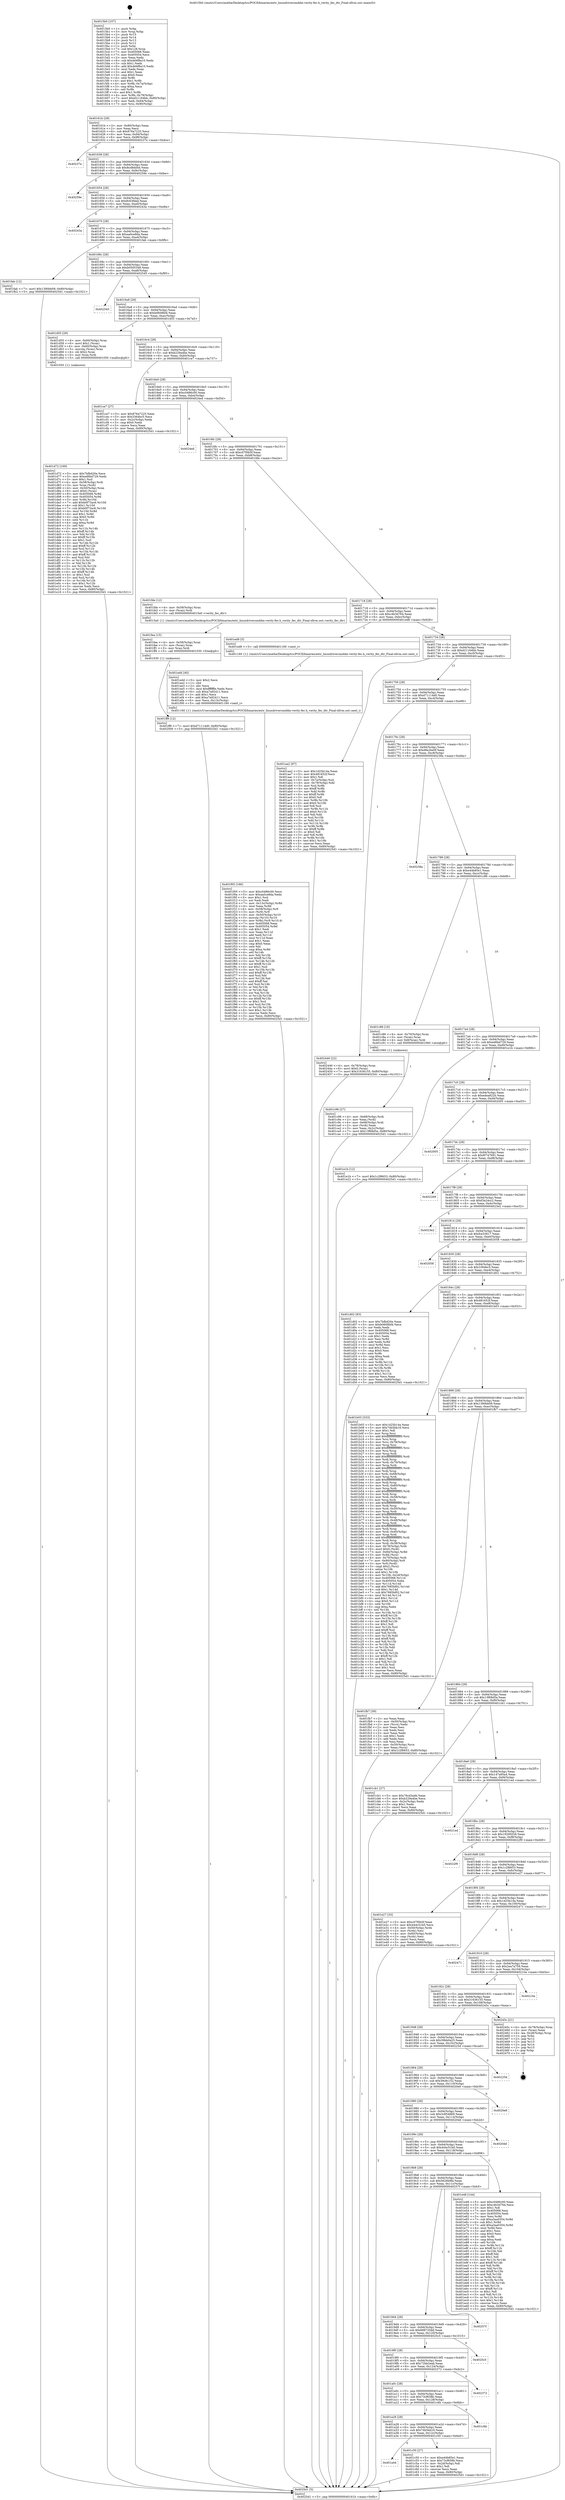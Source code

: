 digraph "0x4015b0" {
  label = "0x4015b0 (/mnt/c/Users/mathe/Desktop/tcc/POCII/binaries/extr_linuxdriversmddm-verity-fec.h_verity_fec_dtr_Final-ollvm.out::main(0))"
  labelloc = "t"
  node[shape=record]

  Entry [label="",width=0.3,height=0.3,shape=circle,fillcolor=black,style=filled]
  "0x40161b" [label="{
     0x40161b [29]\l
     | [instrs]\l
     &nbsp;&nbsp;0x40161b \<+3\>: mov -0x80(%rbp),%eax\l
     &nbsp;&nbsp;0x40161e \<+2\>: mov %eax,%ecx\l
     &nbsp;&nbsp;0x401620 \<+6\>: sub $0x876a7225,%ecx\l
     &nbsp;&nbsp;0x401626 \<+6\>: mov %eax,-0x94(%rbp)\l
     &nbsp;&nbsp;0x40162c \<+6\>: mov %ecx,-0x98(%rbp)\l
     &nbsp;&nbsp;0x401632 \<+6\>: je 000000000040237e \<main+0xdce\>\l
  }"]
  "0x40237e" [label="{
     0x40237e\l
  }", style=dashed]
  "0x401638" [label="{
     0x401638 [28]\l
     | [instrs]\l
     &nbsp;&nbsp;0x401638 \<+5\>: jmp 000000000040163d \<main+0x8d\>\l
     &nbsp;&nbsp;0x40163d \<+6\>: mov -0x94(%rbp),%eax\l
     &nbsp;&nbsp;0x401643 \<+5\>: sub $0x8cd8dd44,%eax\l
     &nbsp;&nbsp;0x401648 \<+6\>: mov %eax,-0x9c(%rbp)\l
     &nbsp;&nbsp;0x40164e \<+6\>: je 000000000040259e \<main+0xfee\>\l
  }"]
  Exit [label="",width=0.3,height=0.3,shape=circle,fillcolor=black,style=filled,peripheries=2]
  "0x40259e" [label="{
     0x40259e\l
  }", style=dashed]
  "0x401654" [label="{
     0x401654 [28]\l
     | [instrs]\l
     &nbsp;&nbsp;0x401654 \<+5\>: jmp 0000000000401659 \<main+0xa9\>\l
     &nbsp;&nbsp;0x401659 \<+6\>: mov -0x94(%rbp),%eax\l
     &nbsp;&nbsp;0x40165f \<+5\>: sub $0x9c63fded,%eax\l
     &nbsp;&nbsp;0x401664 \<+6\>: mov %eax,-0xa0(%rbp)\l
     &nbsp;&nbsp;0x40166a \<+6\>: je 000000000040243a \<main+0xe8a\>\l
  }"]
  "0x401ff9" [label="{
     0x401ff9 [12]\l
     | [instrs]\l
     &nbsp;&nbsp;0x401ff9 \<+7\>: movl $0xd71114d0,-0x80(%rbp)\l
     &nbsp;&nbsp;0x402000 \<+5\>: jmp 00000000004025d1 \<main+0x1021\>\l
  }"]
  "0x40243a" [label="{
     0x40243a\l
  }", style=dashed]
  "0x401670" [label="{
     0x401670 [28]\l
     | [instrs]\l
     &nbsp;&nbsp;0x401670 \<+5\>: jmp 0000000000401675 \<main+0xc5\>\l
     &nbsp;&nbsp;0x401675 \<+6\>: mov -0x94(%rbp),%eax\l
     &nbsp;&nbsp;0x40167b \<+5\>: sub $0xaa0ce8da,%eax\l
     &nbsp;&nbsp;0x401680 \<+6\>: mov %eax,-0xa4(%rbp)\l
     &nbsp;&nbsp;0x401686 \<+6\>: je 0000000000401fab \<main+0x9fb\>\l
  }"]
  "0x401fea" [label="{
     0x401fea [15]\l
     | [instrs]\l
     &nbsp;&nbsp;0x401fea \<+4\>: mov -0x58(%rbp),%rax\l
     &nbsp;&nbsp;0x401fee \<+3\>: mov (%rax),%rax\l
     &nbsp;&nbsp;0x401ff1 \<+3\>: mov %rax,%rdi\l
     &nbsp;&nbsp;0x401ff4 \<+5\>: call 0000000000401030 \<free@plt\>\l
     | [calls]\l
     &nbsp;&nbsp;0x401030 \{1\} (unknown)\l
  }"]
  "0x401fab" [label="{
     0x401fab [12]\l
     | [instrs]\l
     &nbsp;&nbsp;0x401fab \<+7\>: movl $0x1390bb09,-0x80(%rbp)\l
     &nbsp;&nbsp;0x401fb2 \<+5\>: jmp 00000000004025d1 \<main+0x1021\>\l
  }"]
  "0x40168c" [label="{
     0x40168c [28]\l
     | [instrs]\l
     &nbsp;&nbsp;0x40168c \<+5\>: jmp 0000000000401691 \<main+0xe1\>\l
     &nbsp;&nbsp;0x401691 \<+6\>: mov -0x94(%rbp),%eax\l
     &nbsp;&nbsp;0x401697 \<+5\>: sub $0xb0505348,%eax\l
     &nbsp;&nbsp;0x40169c \<+6\>: mov %eax,-0xa8(%rbp)\l
     &nbsp;&nbsp;0x4016a2 \<+6\>: je 0000000000402545 \<main+0xf95\>\l
  }"]
  "0x401f05" [label="{
     0x401f05 [166]\l
     | [instrs]\l
     &nbsp;&nbsp;0x401f05 \<+5\>: mov $0xc0486c00,%ecx\l
     &nbsp;&nbsp;0x401f0a \<+5\>: mov $0xaa0ce8da,%edx\l
     &nbsp;&nbsp;0x401f0f \<+3\>: mov $0x1,%sil\l
     &nbsp;&nbsp;0x401f12 \<+2\>: xor %edi,%edi\l
     &nbsp;&nbsp;0x401f14 \<+7\>: mov -0x13c(%rbp),%r8d\l
     &nbsp;&nbsp;0x401f1b \<+4\>: imul %eax,%r8d\l
     &nbsp;&nbsp;0x401f1f \<+4\>: mov -0x58(%rbp),%r9\l
     &nbsp;&nbsp;0x401f23 \<+3\>: mov (%r9),%r9\l
     &nbsp;&nbsp;0x401f26 \<+4\>: mov -0x50(%rbp),%r10\l
     &nbsp;&nbsp;0x401f2a \<+3\>: movslq (%r10),%r10\l
     &nbsp;&nbsp;0x401f2d \<+4\>: mov %r8d,(%r9,%r10,4)\l
     &nbsp;&nbsp;0x401f31 \<+7\>: mov 0x405068,%eax\l
     &nbsp;&nbsp;0x401f38 \<+8\>: mov 0x405054,%r8d\l
     &nbsp;&nbsp;0x401f40 \<+3\>: sub $0x1,%edi\l
     &nbsp;&nbsp;0x401f43 \<+3\>: mov %eax,%r11d\l
     &nbsp;&nbsp;0x401f46 \<+3\>: add %edi,%r11d\l
     &nbsp;&nbsp;0x401f49 \<+4\>: imul %r11d,%eax\l
     &nbsp;&nbsp;0x401f4d \<+3\>: and $0x1,%eax\l
     &nbsp;&nbsp;0x401f50 \<+3\>: cmp $0x0,%eax\l
     &nbsp;&nbsp;0x401f53 \<+3\>: sete %bl\l
     &nbsp;&nbsp;0x401f56 \<+4\>: cmp $0xa,%r8d\l
     &nbsp;&nbsp;0x401f5a \<+4\>: setl %r14b\l
     &nbsp;&nbsp;0x401f5e \<+3\>: mov %bl,%r15b\l
     &nbsp;&nbsp;0x401f61 \<+4\>: xor $0xff,%r15b\l
     &nbsp;&nbsp;0x401f65 \<+3\>: mov %r14b,%r12b\l
     &nbsp;&nbsp;0x401f68 \<+4\>: xor $0xff,%r12b\l
     &nbsp;&nbsp;0x401f6c \<+4\>: xor $0x1,%sil\l
     &nbsp;&nbsp;0x401f70 \<+3\>: mov %r15b,%r13b\l
     &nbsp;&nbsp;0x401f73 \<+4\>: and $0xff,%r13b\l
     &nbsp;&nbsp;0x401f77 \<+3\>: and %sil,%bl\l
     &nbsp;&nbsp;0x401f7a \<+3\>: mov %r12b,%al\l
     &nbsp;&nbsp;0x401f7d \<+2\>: and $0xff,%al\l
     &nbsp;&nbsp;0x401f7f \<+3\>: and %sil,%r14b\l
     &nbsp;&nbsp;0x401f82 \<+3\>: or %bl,%r13b\l
     &nbsp;&nbsp;0x401f85 \<+3\>: or %r14b,%al\l
     &nbsp;&nbsp;0x401f88 \<+3\>: xor %al,%r13b\l
     &nbsp;&nbsp;0x401f8b \<+3\>: or %r12b,%r15b\l
     &nbsp;&nbsp;0x401f8e \<+4\>: xor $0xff,%r15b\l
     &nbsp;&nbsp;0x401f92 \<+4\>: or $0x1,%sil\l
     &nbsp;&nbsp;0x401f96 \<+3\>: and %sil,%r15b\l
     &nbsp;&nbsp;0x401f99 \<+3\>: or %r15b,%r13b\l
     &nbsp;&nbsp;0x401f9c \<+4\>: test $0x1,%r13b\l
     &nbsp;&nbsp;0x401fa0 \<+3\>: cmovne %edx,%ecx\l
     &nbsp;&nbsp;0x401fa3 \<+3\>: mov %ecx,-0x80(%rbp)\l
     &nbsp;&nbsp;0x401fa6 \<+5\>: jmp 00000000004025d1 \<main+0x1021\>\l
  }"]
  "0x402545" [label="{
     0x402545\l
  }", style=dashed]
  "0x4016a8" [label="{
     0x4016a8 [28]\l
     | [instrs]\l
     &nbsp;&nbsp;0x4016a8 \<+5\>: jmp 00000000004016ad \<main+0xfd\>\l
     &nbsp;&nbsp;0x4016ad \<+6\>: mov -0x94(%rbp),%eax\l
     &nbsp;&nbsp;0x4016b3 \<+5\>: sub $0xb0608bf4,%eax\l
     &nbsp;&nbsp;0x4016b8 \<+6\>: mov %eax,-0xac(%rbp)\l
     &nbsp;&nbsp;0x4016be \<+6\>: je 0000000000401d55 \<main+0x7a5\>\l
  }"]
  "0x401edd" [label="{
     0x401edd [40]\l
     | [instrs]\l
     &nbsp;&nbsp;0x401edd \<+5\>: mov $0x2,%ecx\l
     &nbsp;&nbsp;0x401ee2 \<+1\>: cltd\l
     &nbsp;&nbsp;0x401ee3 \<+2\>: idiv %ecx\l
     &nbsp;&nbsp;0x401ee5 \<+6\>: imul $0xfffffffe,%edx,%ecx\l
     &nbsp;&nbsp;0x401eeb \<+6\>: sub $0xa7a92411,%ecx\l
     &nbsp;&nbsp;0x401ef1 \<+3\>: add $0x1,%ecx\l
     &nbsp;&nbsp;0x401ef4 \<+6\>: add $0xa7a92411,%ecx\l
     &nbsp;&nbsp;0x401efa \<+6\>: mov %ecx,-0x13c(%rbp)\l
     &nbsp;&nbsp;0x401f00 \<+5\>: call 0000000000401160 \<next_i\>\l
     | [calls]\l
     &nbsp;&nbsp;0x401160 \{1\} (/mnt/c/Users/mathe/Desktop/tcc/POCII/binaries/extr_linuxdriversmddm-verity-fec.h_verity_fec_dtr_Final-ollvm.out::next_i)\l
  }"]
  "0x401d55" [label="{
     0x401d55 [29]\l
     | [instrs]\l
     &nbsp;&nbsp;0x401d55 \<+4\>: mov -0x60(%rbp),%rax\l
     &nbsp;&nbsp;0x401d59 \<+6\>: movl $0x1,(%rax)\l
     &nbsp;&nbsp;0x401d5f \<+4\>: mov -0x60(%rbp),%rax\l
     &nbsp;&nbsp;0x401d63 \<+3\>: movslq (%rax),%rax\l
     &nbsp;&nbsp;0x401d66 \<+4\>: shl $0x2,%rax\l
     &nbsp;&nbsp;0x401d6a \<+3\>: mov %rax,%rdi\l
     &nbsp;&nbsp;0x401d6d \<+5\>: call 0000000000401050 \<malloc@plt\>\l
     | [calls]\l
     &nbsp;&nbsp;0x401050 \{1\} (unknown)\l
  }"]
  "0x4016c4" [label="{
     0x4016c4 [28]\l
     | [instrs]\l
     &nbsp;&nbsp;0x4016c4 \<+5\>: jmp 00000000004016c9 \<main+0x119\>\l
     &nbsp;&nbsp;0x4016c9 \<+6\>: mov -0x94(%rbp),%eax\l
     &nbsp;&nbsp;0x4016cf \<+5\>: sub $0xb229a4be,%eax\l
     &nbsp;&nbsp;0x4016d4 \<+6\>: mov %eax,-0xb0(%rbp)\l
     &nbsp;&nbsp;0x4016da \<+6\>: je 0000000000401ce7 \<main+0x737\>\l
  }"]
  "0x401d72" [label="{
     0x401d72 [169]\l
     | [instrs]\l
     &nbsp;&nbsp;0x401d72 \<+5\>: mov $0x7bfbd20e,%ecx\l
     &nbsp;&nbsp;0x401d77 \<+5\>: mov $0xed6bd729,%edx\l
     &nbsp;&nbsp;0x401d7c \<+3\>: mov $0x1,%sil\l
     &nbsp;&nbsp;0x401d7f \<+4\>: mov -0x58(%rbp),%rdi\l
     &nbsp;&nbsp;0x401d83 \<+3\>: mov %rax,(%rdi)\l
     &nbsp;&nbsp;0x401d86 \<+4\>: mov -0x50(%rbp),%rax\l
     &nbsp;&nbsp;0x401d8a \<+6\>: movl $0x0,(%rax)\l
     &nbsp;&nbsp;0x401d90 \<+8\>: mov 0x405068,%r8d\l
     &nbsp;&nbsp;0x401d98 \<+8\>: mov 0x405054,%r9d\l
     &nbsp;&nbsp;0x401da0 \<+3\>: mov %r8d,%r10d\l
     &nbsp;&nbsp;0x401da3 \<+7\>: add $0xb0f73ac6,%r10d\l
     &nbsp;&nbsp;0x401daa \<+4\>: sub $0x1,%r10d\l
     &nbsp;&nbsp;0x401dae \<+7\>: sub $0xb0f73ac6,%r10d\l
     &nbsp;&nbsp;0x401db5 \<+4\>: imul %r10d,%r8d\l
     &nbsp;&nbsp;0x401db9 \<+4\>: and $0x1,%r8d\l
     &nbsp;&nbsp;0x401dbd \<+4\>: cmp $0x0,%r8d\l
     &nbsp;&nbsp;0x401dc1 \<+4\>: sete %r11b\l
     &nbsp;&nbsp;0x401dc5 \<+4\>: cmp $0xa,%r9d\l
     &nbsp;&nbsp;0x401dc9 \<+3\>: setl %bl\l
     &nbsp;&nbsp;0x401dcc \<+3\>: mov %r11b,%r14b\l
     &nbsp;&nbsp;0x401dcf \<+4\>: xor $0xff,%r14b\l
     &nbsp;&nbsp;0x401dd3 \<+3\>: mov %bl,%r15b\l
     &nbsp;&nbsp;0x401dd6 \<+4\>: xor $0xff,%r15b\l
     &nbsp;&nbsp;0x401dda \<+4\>: xor $0x1,%sil\l
     &nbsp;&nbsp;0x401dde \<+3\>: mov %r14b,%r12b\l
     &nbsp;&nbsp;0x401de1 \<+4\>: and $0xff,%r12b\l
     &nbsp;&nbsp;0x401de5 \<+3\>: and %sil,%r11b\l
     &nbsp;&nbsp;0x401de8 \<+3\>: mov %r15b,%r13b\l
     &nbsp;&nbsp;0x401deb \<+4\>: and $0xff,%r13b\l
     &nbsp;&nbsp;0x401def \<+3\>: and %sil,%bl\l
     &nbsp;&nbsp;0x401df2 \<+3\>: or %r11b,%r12b\l
     &nbsp;&nbsp;0x401df5 \<+3\>: or %bl,%r13b\l
     &nbsp;&nbsp;0x401df8 \<+3\>: xor %r13b,%r12b\l
     &nbsp;&nbsp;0x401dfb \<+3\>: or %r15b,%r14b\l
     &nbsp;&nbsp;0x401dfe \<+4\>: xor $0xff,%r14b\l
     &nbsp;&nbsp;0x401e02 \<+4\>: or $0x1,%sil\l
     &nbsp;&nbsp;0x401e06 \<+3\>: and %sil,%r14b\l
     &nbsp;&nbsp;0x401e09 \<+3\>: or %r14b,%r12b\l
     &nbsp;&nbsp;0x401e0c \<+4\>: test $0x1,%r12b\l
     &nbsp;&nbsp;0x401e10 \<+3\>: cmovne %edx,%ecx\l
     &nbsp;&nbsp;0x401e13 \<+3\>: mov %ecx,-0x80(%rbp)\l
     &nbsp;&nbsp;0x401e16 \<+5\>: jmp 00000000004025d1 \<main+0x1021\>\l
  }"]
  "0x401ce7" [label="{
     0x401ce7 [27]\l
     | [instrs]\l
     &nbsp;&nbsp;0x401ce7 \<+5\>: mov $0x876a7225,%eax\l
     &nbsp;&nbsp;0x401cec \<+5\>: mov $0x3364bc5,%ecx\l
     &nbsp;&nbsp;0x401cf1 \<+3\>: mov -0x2c(%rbp),%edx\l
     &nbsp;&nbsp;0x401cf4 \<+3\>: cmp $0x0,%edx\l
     &nbsp;&nbsp;0x401cf7 \<+3\>: cmove %ecx,%eax\l
     &nbsp;&nbsp;0x401cfa \<+3\>: mov %eax,-0x80(%rbp)\l
     &nbsp;&nbsp;0x401cfd \<+5\>: jmp 00000000004025d1 \<main+0x1021\>\l
  }"]
  "0x4016e0" [label="{
     0x4016e0 [28]\l
     | [instrs]\l
     &nbsp;&nbsp;0x4016e0 \<+5\>: jmp 00000000004016e5 \<main+0x135\>\l
     &nbsp;&nbsp;0x4016e5 \<+6\>: mov -0x94(%rbp),%eax\l
     &nbsp;&nbsp;0x4016eb \<+5\>: sub $0xc0486c00,%eax\l
     &nbsp;&nbsp;0x4016f0 \<+6\>: mov %eax,-0xb4(%rbp)\l
     &nbsp;&nbsp;0x4016f6 \<+6\>: je 00000000004024ed \<main+0xf3d\>\l
  }"]
  "0x401c96" [label="{
     0x401c96 [27]\l
     | [instrs]\l
     &nbsp;&nbsp;0x401c96 \<+4\>: mov -0x68(%rbp),%rdi\l
     &nbsp;&nbsp;0x401c9a \<+2\>: mov %eax,(%rdi)\l
     &nbsp;&nbsp;0x401c9c \<+4\>: mov -0x68(%rbp),%rdi\l
     &nbsp;&nbsp;0x401ca0 \<+2\>: mov (%rdi),%eax\l
     &nbsp;&nbsp;0x401ca2 \<+3\>: mov %eax,-0x2c(%rbp)\l
     &nbsp;&nbsp;0x401ca5 \<+7\>: movl $0x13f68d5a,-0x80(%rbp)\l
     &nbsp;&nbsp;0x401cac \<+5\>: jmp 00000000004025d1 \<main+0x1021\>\l
  }"]
  "0x4024ed" [label="{
     0x4024ed\l
  }", style=dashed]
  "0x4016fc" [label="{
     0x4016fc [28]\l
     | [instrs]\l
     &nbsp;&nbsp;0x4016fc \<+5\>: jmp 0000000000401701 \<main+0x151\>\l
     &nbsp;&nbsp;0x401701 \<+6\>: mov -0x94(%rbp),%eax\l
     &nbsp;&nbsp;0x401707 \<+5\>: sub $0xc07f0b5f,%eax\l
     &nbsp;&nbsp;0x40170c \<+6\>: mov %eax,-0xb8(%rbp)\l
     &nbsp;&nbsp;0x401712 \<+6\>: je 0000000000401fde \<main+0xa2e\>\l
  }"]
  "0x401a44" [label="{
     0x401a44\l
  }", style=dashed]
  "0x401fde" [label="{
     0x401fde [12]\l
     | [instrs]\l
     &nbsp;&nbsp;0x401fde \<+4\>: mov -0x58(%rbp),%rax\l
     &nbsp;&nbsp;0x401fe2 \<+3\>: mov (%rax),%rdi\l
     &nbsp;&nbsp;0x401fe5 \<+5\>: call 00000000004015a0 \<verity_fec_dtr\>\l
     | [calls]\l
     &nbsp;&nbsp;0x4015a0 \{1\} (/mnt/c/Users/mathe/Desktop/tcc/POCII/binaries/extr_linuxdriversmddm-verity-fec.h_verity_fec_dtr_Final-ollvm.out::verity_fec_dtr)\l
  }"]
  "0x401718" [label="{
     0x401718 [28]\l
     | [instrs]\l
     &nbsp;&nbsp;0x401718 \<+5\>: jmp 000000000040171d \<main+0x16d\>\l
     &nbsp;&nbsp;0x40171d \<+6\>: mov -0x94(%rbp),%eax\l
     &nbsp;&nbsp;0x401723 \<+5\>: sub $0xc4b3d764,%eax\l
     &nbsp;&nbsp;0x401728 \<+6\>: mov %eax,-0xbc(%rbp)\l
     &nbsp;&nbsp;0x40172e \<+6\>: je 0000000000401ed8 \<main+0x928\>\l
  }"]
  "0x401c50" [label="{
     0x401c50 [27]\l
     | [instrs]\l
     &nbsp;&nbsp;0x401c50 \<+5\>: mov $0xe44b85e1,%eax\l
     &nbsp;&nbsp;0x401c55 \<+5\>: mov $0x73cf658b,%ecx\l
     &nbsp;&nbsp;0x401c5a \<+3\>: mov -0x2d(%rbp),%dl\l
     &nbsp;&nbsp;0x401c5d \<+3\>: test $0x1,%dl\l
     &nbsp;&nbsp;0x401c60 \<+3\>: cmovne %ecx,%eax\l
     &nbsp;&nbsp;0x401c63 \<+3\>: mov %eax,-0x80(%rbp)\l
     &nbsp;&nbsp;0x401c66 \<+5\>: jmp 00000000004025d1 \<main+0x1021\>\l
  }"]
  "0x401ed8" [label="{
     0x401ed8 [5]\l
     | [instrs]\l
     &nbsp;&nbsp;0x401ed8 \<+5\>: call 0000000000401160 \<next_i\>\l
     | [calls]\l
     &nbsp;&nbsp;0x401160 \{1\} (/mnt/c/Users/mathe/Desktop/tcc/POCII/binaries/extr_linuxdriversmddm-verity-fec.h_verity_fec_dtr_Final-ollvm.out::next_i)\l
  }"]
  "0x401734" [label="{
     0x401734 [28]\l
     | [instrs]\l
     &nbsp;&nbsp;0x401734 \<+5\>: jmp 0000000000401739 \<main+0x189\>\l
     &nbsp;&nbsp;0x401739 \<+6\>: mov -0x94(%rbp),%eax\l
     &nbsp;&nbsp;0x40173f \<+5\>: sub $0xd21164bb,%eax\l
     &nbsp;&nbsp;0x401744 \<+6\>: mov %eax,-0xc0(%rbp)\l
     &nbsp;&nbsp;0x40174a \<+6\>: je 0000000000401aa2 \<main+0x4f2\>\l
  }"]
  "0x401a28" [label="{
     0x401a28 [28]\l
     | [instrs]\l
     &nbsp;&nbsp;0x401a28 \<+5\>: jmp 0000000000401a2d \<main+0x47d\>\l
     &nbsp;&nbsp;0x401a2d \<+6\>: mov -0x94(%rbp),%eax\l
     &nbsp;&nbsp;0x401a33 \<+5\>: sub $0x74b5bb16,%eax\l
     &nbsp;&nbsp;0x401a38 \<+6\>: mov %eax,-0x12c(%rbp)\l
     &nbsp;&nbsp;0x401a3e \<+6\>: je 0000000000401c50 \<main+0x6a0\>\l
  }"]
  "0x401aa2" [label="{
     0x401aa2 [97]\l
     | [instrs]\l
     &nbsp;&nbsp;0x401aa2 \<+5\>: mov $0x1d25b14a,%eax\l
     &nbsp;&nbsp;0x401aa7 \<+5\>: mov $0x481652f,%ecx\l
     &nbsp;&nbsp;0x401aac \<+2\>: mov $0x1,%dl\l
     &nbsp;&nbsp;0x401aae \<+4\>: mov -0x7a(%rbp),%sil\l
     &nbsp;&nbsp;0x401ab2 \<+4\>: mov -0x79(%rbp),%dil\l
     &nbsp;&nbsp;0x401ab6 \<+3\>: mov %sil,%r8b\l
     &nbsp;&nbsp;0x401ab9 \<+4\>: xor $0xff,%r8b\l
     &nbsp;&nbsp;0x401abd \<+3\>: mov %dil,%r9b\l
     &nbsp;&nbsp;0x401ac0 \<+4\>: xor $0xff,%r9b\l
     &nbsp;&nbsp;0x401ac4 \<+3\>: xor $0x0,%dl\l
     &nbsp;&nbsp;0x401ac7 \<+3\>: mov %r8b,%r10b\l
     &nbsp;&nbsp;0x401aca \<+4\>: and $0x0,%r10b\l
     &nbsp;&nbsp;0x401ace \<+3\>: and %dl,%sil\l
     &nbsp;&nbsp;0x401ad1 \<+3\>: mov %r9b,%r11b\l
     &nbsp;&nbsp;0x401ad4 \<+4\>: and $0x0,%r11b\l
     &nbsp;&nbsp;0x401ad8 \<+3\>: and %dl,%dil\l
     &nbsp;&nbsp;0x401adb \<+3\>: or %sil,%r10b\l
     &nbsp;&nbsp;0x401ade \<+3\>: or %dil,%r11b\l
     &nbsp;&nbsp;0x401ae1 \<+3\>: xor %r11b,%r10b\l
     &nbsp;&nbsp;0x401ae4 \<+3\>: or %r9b,%r8b\l
     &nbsp;&nbsp;0x401ae7 \<+4\>: xor $0xff,%r8b\l
     &nbsp;&nbsp;0x401aeb \<+3\>: or $0x0,%dl\l
     &nbsp;&nbsp;0x401aee \<+3\>: and %dl,%r8b\l
     &nbsp;&nbsp;0x401af1 \<+3\>: or %r8b,%r10b\l
     &nbsp;&nbsp;0x401af4 \<+4\>: test $0x1,%r10b\l
     &nbsp;&nbsp;0x401af8 \<+3\>: cmovne %ecx,%eax\l
     &nbsp;&nbsp;0x401afb \<+3\>: mov %eax,-0x80(%rbp)\l
     &nbsp;&nbsp;0x401afe \<+5\>: jmp 00000000004025d1 \<main+0x1021\>\l
  }"]
  "0x401750" [label="{
     0x401750 [28]\l
     | [instrs]\l
     &nbsp;&nbsp;0x401750 \<+5\>: jmp 0000000000401755 \<main+0x1a5\>\l
     &nbsp;&nbsp;0x401755 \<+6\>: mov -0x94(%rbp),%eax\l
     &nbsp;&nbsp;0x40175b \<+5\>: sub $0xd71114d0,%eax\l
     &nbsp;&nbsp;0x401760 \<+6\>: mov %eax,-0xc4(%rbp)\l
     &nbsp;&nbsp;0x401766 \<+6\>: je 0000000000402446 \<main+0xe96\>\l
  }"]
  "0x4025d1" [label="{
     0x4025d1 [5]\l
     | [instrs]\l
     &nbsp;&nbsp;0x4025d1 \<+5\>: jmp 000000000040161b \<main+0x6b\>\l
  }"]
  "0x4015b0" [label="{
     0x4015b0 [107]\l
     | [instrs]\l
     &nbsp;&nbsp;0x4015b0 \<+1\>: push %rbp\l
     &nbsp;&nbsp;0x4015b1 \<+3\>: mov %rsp,%rbp\l
     &nbsp;&nbsp;0x4015b4 \<+2\>: push %r15\l
     &nbsp;&nbsp;0x4015b6 \<+2\>: push %r14\l
     &nbsp;&nbsp;0x4015b8 \<+2\>: push %r13\l
     &nbsp;&nbsp;0x4015ba \<+2\>: push %r12\l
     &nbsp;&nbsp;0x4015bc \<+1\>: push %rbx\l
     &nbsp;&nbsp;0x4015bd \<+7\>: sub $0x128,%rsp\l
     &nbsp;&nbsp;0x4015c4 \<+7\>: mov 0x405068,%eax\l
     &nbsp;&nbsp;0x4015cb \<+7\>: mov 0x405054,%ecx\l
     &nbsp;&nbsp;0x4015d2 \<+2\>: mov %eax,%edx\l
     &nbsp;&nbsp;0x4015d4 \<+6\>: sub $0xdd4f8a10,%edx\l
     &nbsp;&nbsp;0x4015da \<+3\>: sub $0x1,%edx\l
     &nbsp;&nbsp;0x4015dd \<+6\>: add $0xdd4f8a10,%edx\l
     &nbsp;&nbsp;0x4015e3 \<+3\>: imul %edx,%eax\l
     &nbsp;&nbsp;0x4015e6 \<+3\>: and $0x1,%eax\l
     &nbsp;&nbsp;0x4015e9 \<+3\>: cmp $0x0,%eax\l
     &nbsp;&nbsp;0x4015ec \<+4\>: sete %r8b\l
     &nbsp;&nbsp;0x4015f0 \<+4\>: and $0x1,%r8b\l
     &nbsp;&nbsp;0x4015f4 \<+4\>: mov %r8b,-0x7a(%rbp)\l
     &nbsp;&nbsp;0x4015f8 \<+3\>: cmp $0xa,%ecx\l
     &nbsp;&nbsp;0x4015fb \<+4\>: setl %r8b\l
     &nbsp;&nbsp;0x4015ff \<+4\>: and $0x1,%r8b\l
     &nbsp;&nbsp;0x401603 \<+4\>: mov %r8b,-0x79(%rbp)\l
     &nbsp;&nbsp;0x401607 \<+7\>: movl $0xd21164bb,-0x80(%rbp)\l
     &nbsp;&nbsp;0x40160e \<+6\>: mov %edi,-0x84(%rbp)\l
     &nbsp;&nbsp;0x401614 \<+7\>: mov %rsi,-0x90(%rbp)\l
  }"]
  "0x401c6b" [label="{
     0x401c6b\l
  }", style=dashed]
  "0x402446" [label="{
     0x402446 [22]\l
     | [instrs]\l
     &nbsp;&nbsp;0x402446 \<+4\>: mov -0x78(%rbp),%rax\l
     &nbsp;&nbsp;0x40244a \<+6\>: movl $0x0,(%rax)\l
     &nbsp;&nbsp;0x402450 \<+7\>: movl $0x31636155,-0x80(%rbp)\l
     &nbsp;&nbsp;0x402457 \<+5\>: jmp 00000000004025d1 \<main+0x1021\>\l
  }"]
  "0x40176c" [label="{
     0x40176c [28]\l
     | [instrs]\l
     &nbsp;&nbsp;0x40176c \<+5\>: jmp 0000000000401771 \<main+0x1c1\>\l
     &nbsp;&nbsp;0x401771 \<+6\>: mov -0x94(%rbp),%eax\l
     &nbsp;&nbsp;0x401777 \<+5\>: sub $0xd8a2be0f,%eax\l
     &nbsp;&nbsp;0x40177c \<+6\>: mov %eax,-0xc8(%rbp)\l
     &nbsp;&nbsp;0x401782 \<+6\>: je 000000000040238a \<main+0xdda\>\l
  }"]
  "0x401a0c" [label="{
     0x401a0c [28]\l
     | [instrs]\l
     &nbsp;&nbsp;0x401a0c \<+5\>: jmp 0000000000401a11 \<main+0x461\>\l
     &nbsp;&nbsp;0x401a11 \<+6\>: mov -0x94(%rbp),%eax\l
     &nbsp;&nbsp;0x401a17 \<+5\>: sub $0x73cf658b,%eax\l
     &nbsp;&nbsp;0x401a1c \<+6\>: mov %eax,-0x128(%rbp)\l
     &nbsp;&nbsp;0x401a22 \<+6\>: je 0000000000401c6b \<main+0x6bb\>\l
  }"]
  "0x40238a" [label="{
     0x40238a\l
  }", style=dashed]
  "0x401788" [label="{
     0x401788 [28]\l
     | [instrs]\l
     &nbsp;&nbsp;0x401788 \<+5\>: jmp 000000000040178d \<main+0x1dd\>\l
     &nbsp;&nbsp;0x40178d \<+6\>: mov -0x94(%rbp),%eax\l
     &nbsp;&nbsp;0x401793 \<+5\>: sub $0xe44b85e1,%eax\l
     &nbsp;&nbsp;0x401798 \<+6\>: mov %eax,-0xcc(%rbp)\l
     &nbsp;&nbsp;0x40179e \<+6\>: je 0000000000401c86 \<main+0x6d6\>\l
  }"]
  "0x402372" [label="{
     0x402372\l
  }", style=dashed]
  "0x401c86" [label="{
     0x401c86 [16]\l
     | [instrs]\l
     &nbsp;&nbsp;0x401c86 \<+4\>: mov -0x70(%rbp),%rax\l
     &nbsp;&nbsp;0x401c8a \<+3\>: mov (%rax),%rax\l
     &nbsp;&nbsp;0x401c8d \<+4\>: mov 0x8(%rax),%rdi\l
     &nbsp;&nbsp;0x401c91 \<+5\>: call 0000000000401060 \<atoi@plt\>\l
     | [calls]\l
     &nbsp;&nbsp;0x401060 \{1\} (unknown)\l
  }"]
  "0x4017a4" [label="{
     0x4017a4 [28]\l
     | [instrs]\l
     &nbsp;&nbsp;0x4017a4 \<+5\>: jmp 00000000004017a9 \<main+0x1f9\>\l
     &nbsp;&nbsp;0x4017a9 \<+6\>: mov -0x94(%rbp),%eax\l
     &nbsp;&nbsp;0x4017af \<+5\>: sub $0xed6bd729,%eax\l
     &nbsp;&nbsp;0x4017b4 \<+6\>: mov %eax,-0xd0(%rbp)\l
     &nbsp;&nbsp;0x4017ba \<+6\>: je 0000000000401e1b \<main+0x86b\>\l
  }"]
  "0x4019f0" [label="{
     0x4019f0 [28]\l
     | [instrs]\l
     &nbsp;&nbsp;0x4019f0 \<+5\>: jmp 00000000004019f5 \<main+0x445\>\l
     &nbsp;&nbsp;0x4019f5 \<+6\>: mov -0x94(%rbp),%eax\l
     &nbsp;&nbsp;0x4019fb \<+5\>: sub $0x72bb2eab,%eax\l
     &nbsp;&nbsp;0x401a00 \<+6\>: mov %eax,-0x124(%rbp)\l
     &nbsp;&nbsp;0x401a06 \<+6\>: je 0000000000402372 \<main+0xdc2\>\l
  }"]
  "0x401e1b" [label="{
     0x401e1b [12]\l
     | [instrs]\l
     &nbsp;&nbsp;0x401e1b \<+7\>: movl $0x1c2f6653,-0x80(%rbp)\l
     &nbsp;&nbsp;0x401e22 \<+5\>: jmp 00000000004025d1 \<main+0x1021\>\l
  }"]
  "0x4017c0" [label="{
     0x4017c0 [28]\l
     | [instrs]\l
     &nbsp;&nbsp;0x4017c0 \<+5\>: jmp 00000000004017c5 \<main+0x215\>\l
     &nbsp;&nbsp;0x4017c5 \<+6\>: mov -0x94(%rbp),%eax\l
     &nbsp;&nbsp;0x4017cb \<+5\>: sub $0xedea822b,%eax\l
     &nbsp;&nbsp;0x4017d0 \<+6\>: mov %eax,-0xd4(%rbp)\l
     &nbsp;&nbsp;0x4017d6 \<+6\>: je 0000000000402005 \<main+0xa55\>\l
  }"]
  "0x4025c5" [label="{
     0x4025c5\l
  }", style=dashed]
  "0x402005" [label="{
     0x402005\l
  }", style=dashed]
  "0x4017dc" [label="{
     0x4017dc [28]\l
     | [instrs]\l
     &nbsp;&nbsp;0x4017dc \<+5\>: jmp 00000000004017e1 \<main+0x231\>\l
     &nbsp;&nbsp;0x4017e1 \<+6\>: mov -0x94(%rbp),%eax\l
     &nbsp;&nbsp;0x4017e7 \<+5\>: sub $0xf0747691,%eax\l
     &nbsp;&nbsp;0x4017ec \<+6\>: mov %eax,-0xd8(%rbp)\l
     &nbsp;&nbsp;0x4017f2 \<+6\>: je 0000000000402269 \<main+0xcb9\>\l
  }"]
  "0x4019d4" [label="{
     0x4019d4 [28]\l
     | [instrs]\l
     &nbsp;&nbsp;0x4019d4 \<+5\>: jmp 00000000004019d9 \<main+0x429\>\l
     &nbsp;&nbsp;0x4019d9 \<+6\>: mov -0x94(%rbp),%eax\l
     &nbsp;&nbsp;0x4019df \<+5\>: sub $0x698720dd,%eax\l
     &nbsp;&nbsp;0x4019e4 \<+6\>: mov %eax,-0x120(%rbp)\l
     &nbsp;&nbsp;0x4019ea \<+6\>: je 00000000004025c5 \<main+0x1015\>\l
  }"]
  "0x402269" [label="{
     0x402269\l
  }", style=dashed]
  "0x4017f8" [label="{
     0x4017f8 [28]\l
     | [instrs]\l
     &nbsp;&nbsp;0x4017f8 \<+5\>: jmp 00000000004017fd \<main+0x24d\>\l
     &nbsp;&nbsp;0x4017fd \<+6\>: mov -0x94(%rbp),%eax\l
     &nbsp;&nbsp;0x401803 \<+5\>: sub $0xf3a24cc2,%eax\l
     &nbsp;&nbsp;0x401808 \<+6\>: mov %eax,-0xdc(%rbp)\l
     &nbsp;&nbsp;0x40180e \<+6\>: je 00000000004023e2 \<main+0xe32\>\l
  }"]
  "0x40257f" [label="{
     0x40257f\l
  }", style=dashed]
  "0x4023e2" [label="{
     0x4023e2\l
  }", style=dashed]
  "0x401814" [label="{
     0x401814 [28]\l
     | [instrs]\l
     &nbsp;&nbsp;0x401814 \<+5\>: jmp 0000000000401819 \<main+0x269\>\l
     &nbsp;&nbsp;0x401819 \<+6\>: mov -0x94(%rbp),%eax\l
     &nbsp;&nbsp;0x40181f \<+5\>: sub $0xfce33617,%eax\l
     &nbsp;&nbsp;0x401824 \<+6\>: mov %eax,-0xe0(%rbp)\l
     &nbsp;&nbsp;0x40182a \<+6\>: je 0000000000402058 \<main+0xaa8\>\l
  }"]
  "0x4019b8" [label="{
     0x4019b8 [28]\l
     | [instrs]\l
     &nbsp;&nbsp;0x4019b8 \<+5\>: jmp 00000000004019bd \<main+0x40d\>\l
     &nbsp;&nbsp;0x4019bd \<+6\>: mov -0x94(%rbp),%eax\l
     &nbsp;&nbsp;0x4019c3 \<+5\>: sub $0x5626b9fa,%eax\l
     &nbsp;&nbsp;0x4019c8 \<+6\>: mov %eax,-0x11c(%rbp)\l
     &nbsp;&nbsp;0x4019ce \<+6\>: je 000000000040257f \<main+0xfcf\>\l
  }"]
  "0x402058" [label="{
     0x402058\l
  }", style=dashed]
  "0x401830" [label="{
     0x401830 [28]\l
     | [instrs]\l
     &nbsp;&nbsp;0x401830 \<+5\>: jmp 0000000000401835 \<main+0x285\>\l
     &nbsp;&nbsp;0x401835 \<+6\>: mov -0x94(%rbp),%eax\l
     &nbsp;&nbsp;0x40183b \<+5\>: sub $0x3364bc5,%eax\l
     &nbsp;&nbsp;0x401840 \<+6\>: mov %eax,-0xe4(%rbp)\l
     &nbsp;&nbsp;0x401846 \<+6\>: je 0000000000401d02 \<main+0x752\>\l
  }"]
  "0x401e48" [label="{
     0x401e48 [144]\l
     | [instrs]\l
     &nbsp;&nbsp;0x401e48 \<+5\>: mov $0xc0486c00,%eax\l
     &nbsp;&nbsp;0x401e4d \<+5\>: mov $0xc4b3d764,%ecx\l
     &nbsp;&nbsp;0x401e52 \<+2\>: mov $0x1,%dl\l
     &nbsp;&nbsp;0x401e54 \<+7\>: mov 0x405068,%esi\l
     &nbsp;&nbsp;0x401e5b \<+7\>: mov 0x405054,%edi\l
     &nbsp;&nbsp;0x401e62 \<+3\>: mov %esi,%r8d\l
     &nbsp;&nbsp;0x401e65 \<+7\>: sub $0xa3aa0354,%r8d\l
     &nbsp;&nbsp;0x401e6c \<+4\>: sub $0x1,%r8d\l
     &nbsp;&nbsp;0x401e70 \<+7\>: add $0xa3aa0354,%r8d\l
     &nbsp;&nbsp;0x401e77 \<+4\>: imul %r8d,%esi\l
     &nbsp;&nbsp;0x401e7b \<+3\>: and $0x1,%esi\l
     &nbsp;&nbsp;0x401e7e \<+3\>: cmp $0x0,%esi\l
     &nbsp;&nbsp;0x401e81 \<+4\>: sete %r9b\l
     &nbsp;&nbsp;0x401e85 \<+3\>: cmp $0xa,%edi\l
     &nbsp;&nbsp;0x401e88 \<+4\>: setl %r10b\l
     &nbsp;&nbsp;0x401e8c \<+3\>: mov %r9b,%r11b\l
     &nbsp;&nbsp;0x401e8f \<+4\>: xor $0xff,%r11b\l
     &nbsp;&nbsp;0x401e93 \<+3\>: mov %r10b,%bl\l
     &nbsp;&nbsp;0x401e96 \<+3\>: xor $0xff,%bl\l
     &nbsp;&nbsp;0x401e99 \<+3\>: xor $0x1,%dl\l
     &nbsp;&nbsp;0x401e9c \<+3\>: mov %r11b,%r14b\l
     &nbsp;&nbsp;0x401e9f \<+4\>: and $0xff,%r14b\l
     &nbsp;&nbsp;0x401ea3 \<+3\>: and %dl,%r9b\l
     &nbsp;&nbsp;0x401ea6 \<+3\>: mov %bl,%r15b\l
     &nbsp;&nbsp;0x401ea9 \<+4\>: and $0xff,%r15b\l
     &nbsp;&nbsp;0x401ead \<+3\>: and %dl,%r10b\l
     &nbsp;&nbsp;0x401eb0 \<+3\>: or %r9b,%r14b\l
     &nbsp;&nbsp;0x401eb3 \<+3\>: or %r10b,%r15b\l
     &nbsp;&nbsp;0x401eb6 \<+3\>: xor %r15b,%r14b\l
     &nbsp;&nbsp;0x401eb9 \<+3\>: or %bl,%r11b\l
     &nbsp;&nbsp;0x401ebc \<+4\>: xor $0xff,%r11b\l
     &nbsp;&nbsp;0x401ec0 \<+3\>: or $0x1,%dl\l
     &nbsp;&nbsp;0x401ec3 \<+3\>: and %dl,%r11b\l
     &nbsp;&nbsp;0x401ec6 \<+3\>: or %r11b,%r14b\l
     &nbsp;&nbsp;0x401ec9 \<+4\>: test $0x1,%r14b\l
     &nbsp;&nbsp;0x401ecd \<+3\>: cmovne %ecx,%eax\l
     &nbsp;&nbsp;0x401ed0 \<+3\>: mov %eax,-0x80(%rbp)\l
     &nbsp;&nbsp;0x401ed3 \<+5\>: jmp 00000000004025d1 \<main+0x1021\>\l
  }"]
  "0x401d02" [label="{
     0x401d02 [83]\l
     | [instrs]\l
     &nbsp;&nbsp;0x401d02 \<+5\>: mov $0x7bfbd20e,%eax\l
     &nbsp;&nbsp;0x401d07 \<+5\>: mov $0xb0608bf4,%ecx\l
     &nbsp;&nbsp;0x401d0c \<+2\>: xor %edx,%edx\l
     &nbsp;&nbsp;0x401d0e \<+7\>: mov 0x405068,%esi\l
     &nbsp;&nbsp;0x401d15 \<+7\>: mov 0x405054,%edi\l
     &nbsp;&nbsp;0x401d1c \<+3\>: sub $0x1,%edx\l
     &nbsp;&nbsp;0x401d1f \<+3\>: mov %esi,%r8d\l
     &nbsp;&nbsp;0x401d22 \<+3\>: add %edx,%r8d\l
     &nbsp;&nbsp;0x401d25 \<+4\>: imul %r8d,%esi\l
     &nbsp;&nbsp;0x401d29 \<+3\>: and $0x1,%esi\l
     &nbsp;&nbsp;0x401d2c \<+3\>: cmp $0x0,%esi\l
     &nbsp;&nbsp;0x401d2f \<+4\>: sete %r9b\l
     &nbsp;&nbsp;0x401d33 \<+3\>: cmp $0xa,%edi\l
     &nbsp;&nbsp;0x401d36 \<+4\>: setl %r10b\l
     &nbsp;&nbsp;0x401d3a \<+3\>: mov %r9b,%r11b\l
     &nbsp;&nbsp;0x401d3d \<+3\>: and %r10b,%r11b\l
     &nbsp;&nbsp;0x401d40 \<+3\>: xor %r10b,%r9b\l
     &nbsp;&nbsp;0x401d43 \<+3\>: or %r9b,%r11b\l
     &nbsp;&nbsp;0x401d46 \<+4\>: test $0x1,%r11b\l
     &nbsp;&nbsp;0x401d4a \<+3\>: cmovne %ecx,%eax\l
     &nbsp;&nbsp;0x401d4d \<+3\>: mov %eax,-0x80(%rbp)\l
     &nbsp;&nbsp;0x401d50 \<+5\>: jmp 00000000004025d1 \<main+0x1021\>\l
  }"]
  "0x40184c" [label="{
     0x40184c [28]\l
     | [instrs]\l
     &nbsp;&nbsp;0x40184c \<+5\>: jmp 0000000000401851 \<main+0x2a1\>\l
     &nbsp;&nbsp;0x401851 \<+6\>: mov -0x94(%rbp),%eax\l
     &nbsp;&nbsp;0x401857 \<+5\>: sub $0x481652f,%eax\l
     &nbsp;&nbsp;0x40185c \<+6\>: mov %eax,-0xe8(%rbp)\l
     &nbsp;&nbsp;0x401862 \<+6\>: je 0000000000401b03 \<main+0x553\>\l
  }"]
  "0x40199c" [label="{
     0x40199c [28]\l
     | [instrs]\l
     &nbsp;&nbsp;0x40199c \<+5\>: jmp 00000000004019a1 \<main+0x3f1\>\l
     &nbsp;&nbsp;0x4019a1 \<+6\>: mov -0x94(%rbp),%eax\l
     &nbsp;&nbsp;0x4019a7 \<+5\>: sub $0x444c51b0,%eax\l
     &nbsp;&nbsp;0x4019ac \<+6\>: mov %eax,-0x118(%rbp)\l
     &nbsp;&nbsp;0x4019b2 \<+6\>: je 0000000000401e48 \<main+0x898\>\l
  }"]
  "0x401b03" [label="{
     0x401b03 [333]\l
     | [instrs]\l
     &nbsp;&nbsp;0x401b03 \<+5\>: mov $0x1d25b14a,%eax\l
     &nbsp;&nbsp;0x401b08 \<+5\>: mov $0x74b5bb16,%ecx\l
     &nbsp;&nbsp;0x401b0d \<+2\>: mov $0x1,%dl\l
     &nbsp;&nbsp;0x401b0f \<+3\>: mov %rsp,%rsi\l
     &nbsp;&nbsp;0x401b12 \<+4\>: add $0xfffffffffffffff0,%rsi\l
     &nbsp;&nbsp;0x401b16 \<+3\>: mov %rsi,%rsp\l
     &nbsp;&nbsp;0x401b19 \<+4\>: mov %rsi,-0x78(%rbp)\l
     &nbsp;&nbsp;0x401b1d \<+3\>: mov %rsp,%rsi\l
     &nbsp;&nbsp;0x401b20 \<+4\>: add $0xfffffffffffffff0,%rsi\l
     &nbsp;&nbsp;0x401b24 \<+3\>: mov %rsi,%rsp\l
     &nbsp;&nbsp;0x401b27 \<+3\>: mov %rsp,%rdi\l
     &nbsp;&nbsp;0x401b2a \<+4\>: add $0xfffffffffffffff0,%rdi\l
     &nbsp;&nbsp;0x401b2e \<+3\>: mov %rdi,%rsp\l
     &nbsp;&nbsp;0x401b31 \<+4\>: mov %rdi,-0x70(%rbp)\l
     &nbsp;&nbsp;0x401b35 \<+3\>: mov %rsp,%rdi\l
     &nbsp;&nbsp;0x401b38 \<+4\>: add $0xfffffffffffffff0,%rdi\l
     &nbsp;&nbsp;0x401b3c \<+3\>: mov %rdi,%rsp\l
     &nbsp;&nbsp;0x401b3f \<+4\>: mov %rdi,-0x68(%rbp)\l
     &nbsp;&nbsp;0x401b43 \<+3\>: mov %rsp,%rdi\l
     &nbsp;&nbsp;0x401b46 \<+4\>: add $0xfffffffffffffff0,%rdi\l
     &nbsp;&nbsp;0x401b4a \<+3\>: mov %rdi,%rsp\l
     &nbsp;&nbsp;0x401b4d \<+4\>: mov %rdi,-0x60(%rbp)\l
     &nbsp;&nbsp;0x401b51 \<+3\>: mov %rsp,%rdi\l
     &nbsp;&nbsp;0x401b54 \<+4\>: add $0xfffffffffffffff0,%rdi\l
     &nbsp;&nbsp;0x401b58 \<+3\>: mov %rdi,%rsp\l
     &nbsp;&nbsp;0x401b5b \<+4\>: mov %rdi,-0x58(%rbp)\l
     &nbsp;&nbsp;0x401b5f \<+3\>: mov %rsp,%rdi\l
     &nbsp;&nbsp;0x401b62 \<+4\>: add $0xfffffffffffffff0,%rdi\l
     &nbsp;&nbsp;0x401b66 \<+3\>: mov %rdi,%rsp\l
     &nbsp;&nbsp;0x401b69 \<+4\>: mov %rdi,-0x50(%rbp)\l
     &nbsp;&nbsp;0x401b6d \<+3\>: mov %rsp,%rdi\l
     &nbsp;&nbsp;0x401b70 \<+4\>: add $0xfffffffffffffff0,%rdi\l
     &nbsp;&nbsp;0x401b74 \<+3\>: mov %rdi,%rsp\l
     &nbsp;&nbsp;0x401b77 \<+4\>: mov %rdi,-0x48(%rbp)\l
     &nbsp;&nbsp;0x401b7b \<+3\>: mov %rsp,%rdi\l
     &nbsp;&nbsp;0x401b7e \<+4\>: add $0xfffffffffffffff0,%rdi\l
     &nbsp;&nbsp;0x401b82 \<+3\>: mov %rdi,%rsp\l
     &nbsp;&nbsp;0x401b85 \<+4\>: mov %rdi,-0x40(%rbp)\l
     &nbsp;&nbsp;0x401b89 \<+3\>: mov %rsp,%rdi\l
     &nbsp;&nbsp;0x401b8c \<+4\>: add $0xfffffffffffffff0,%rdi\l
     &nbsp;&nbsp;0x401b90 \<+3\>: mov %rdi,%rsp\l
     &nbsp;&nbsp;0x401b93 \<+4\>: mov %rdi,-0x38(%rbp)\l
     &nbsp;&nbsp;0x401b97 \<+4\>: mov -0x78(%rbp),%rdi\l
     &nbsp;&nbsp;0x401b9b \<+6\>: movl $0x0,(%rdi)\l
     &nbsp;&nbsp;0x401ba1 \<+7\>: mov -0x84(%rbp),%r8d\l
     &nbsp;&nbsp;0x401ba8 \<+3\>: mov %r8d,(%rsi)\l
     &nbsp;&nbsp;0x401bab \<+4\>: mov -0x70(%rbp),%rdi\l
     &nbsp;&nbsp;0x401baf \<+7\>: mov -0x90(%rbp),%r9\l
     &nbsp;&nbsp;0x401bb6 \<+3\>: mov %r9,(%rdi)\l
     &nbsp;&nbsp;0x401bb9 \<+3\>: cmpl $0x2,(%rsi)\l
     &nbsp;&nbsp;0x401bbc \<+4\>: setne %r10b\l
     &nbsp;&nbsp;0x401bc0 \<+4\>: and $0x1,%r10b\l
     &nbsp;&nbsp;0x401bc4 \<+4\>: mov %r10b,-0x2d(%rbp)\l
     &nbsp;&nbsp;0x401bc8 \<+8\>: mov 0x405068,%r11d\l
     &nbsp;&nbsp;0x401bd0 \<+7\>: mov 0x405054,%ebx\l
     &nbsp;&nbsp;0x401bd7 \<+3\>: mov %r11d,%r14d\l
     &nbsp;&nbsp;0x401bda \<+7\>: add $0x7685bf02,%r14d\l
     &nbsp;&nbsp;0x401be1 \<+4\>: sub $0x1,%r14d\l
     &nbsp;&nbsp;0x401be5 \<+7\>: sub $0x7685bf02,%r14d\l
     &nbsp;&nbsp;0x401bec \<+4\>: imul %r14d,%r11d\l
     &nbsp;&nbsp;0x401bf0 \<+4\>: and $0x1,%r11d\l
     &nbsp;&nbsp;0x401bf4 \<+4\>: cmp $0x0,%r11d\l
     &nbsp;&nbsp;0x401bf8 \<+4\>: sete %r10b\l
     &nbsp;&nbsp;0x401bfc \<+3\>: cmp $0xa,%ebx\l
     &nbsp;&nbsp;0x401bff \<+4\>: setl %r15b\l
     &nbsp;&nbsp;0x401c03 \<+3\>: mov %r10b,%r12b\l
     &nbsp;&nbsp;0x401c06 \<+4\>: xor $0xff,%r12b\l
     &nbsp;&nbsp;0x401c0a \<+3\>: mov %r15b,%r13b\l
     &nbsp;&nbsp;0x401c0d \<+4\>: xor $0xff,%r13b\l
     &nbsp;&nbsp;0x401c11 \<+3\>: xor $0x1,%dl\l
     &nbsp;&nbsp;0x401c14 \<+3\>: mov %r12b,%sil\l
     &nbsp;&nbsp;0x401c17 \<+4\>: and $0xff,%sil\l
     &nbsp;&nbsp;0x401c1b \<+3\>: and %dl,%r10b\l
     &nbsp;&nbsp;0x401c1e \<+3\>: mov %r13b,%dil\l
     &nbsp;&nbsp;0x401c21 \<+4\>: and $0xff,%dil\l
     &nbsp;&nbsp;0x401c25 \<+3\>: and %dl,%r15b\l
     &nbsp;&nbsp;0x401c28 \<+3\>: or %r10b,%sil\l
     &nbsp;&nbsp;0x401c2b \<+3\>: or %r15b,%dil\l
     &nbsp;&nbsp;0x401c2e \<+3\>: xor %dil,%sil\l
     &nbsp;&nbsp;0x401c31 \<+3\>: or %r13b,%r12b\l
     &nbsp;&nbsp;0x401c34 \<+4\>: xor $0xff,%r12b\l
     &nbsp;&nbsp;0x401c38 \<+3\>: or $0x1,%dl\l
     &nbsp;&nbsp;0x401c3b \<+3\>: and %dl,%r12b\l
     &nbsp;&nbsp;0x401c3e \<+3\>: or %r12b,%sil\l
     &nbsp;&nbsp;0x401c41 \<+4\>: test $0x1,%sil\l
     &nbsp;&nbsp;0x401c45 \<+3\>: cmovne %ecx,%eax\l
     &nbsp;&nbsp;0x401c48 \<+3\>: mov %eax,-0x80(%rbp)\l
     &nbsp;&nbsp;0x401c4b \<+5\>: jmp 00000000004025d1 \<main+0x1021\>\l
  }"]
  "0x401868" [label="{
     0x401868 [28]\l
     | [instrs]\l
     &nbsp;&nbsp;0x401868 \<+5\>: jmp 000000000040186d \<main+0x2bd\>\l
     &nbsp;&nbsp;0x40186d \<+6\>: mov -0x94(%rbp),%eax\l
     &nbsp;&nbsp;0x401873 \<+5\>: sub $0x1390bb09,%eax\l
     &nbsp;&nbsp;0x401878 \<+6\>: mov %eax,-0xec(%rbp)\l
     &nbsp;&nbsp;0x40187e \<+6\>: je 0000000000401fb7 \<main+0xa07\>\l
  }"]
  "0x4020dd" [label="{
     0x4020dd\l
  }", style=dashed]
  "0x401980" [label="{
     0x401980 [28]\l
     | [instrs]\l
     &nbsp;&nbsp;0x401980 \<+5\>: jmp 0000000000401985 \<main+0x3d5\>\l
     &nbsp;&nbsp;0x401985 \<+6\>: mov -0x94(%rbp),%eax\l
     &nbsp;&nbsp;0x40198b \<+5\>: sub $0x3c854869,%eax\l
     &nbsp;&nbsp;0x401990 \<+6\>: mov %eax,-0x114(%rbp)\l
     &nbsp;&nbsp;0x401996 \<+6\>: je 00000000004020dd \<main+0xb2d\>\l
  }"]
  "0x401fb7" [label="{
     0x401fb7 [39]\l
     | [instrs]\l
     &nbsp;&nbsp;0x401fb7 \<+2\>: xor %eax,%eax\l
     &nbsp;&nbsp;0x401fb9 \<+4\>: mov -0x50(%rbp),%rcx\l
     &nbsp;&nbsp;0x401fbd \<+2\>: mov (%rcx),%edx\l
     &nbsp;&nbsp;0x401fbf \<+2\>: mov %eax,%esi\l
     &nbsp;&nbsp;0x401fc1 \<+2\>: sub %edx,%esi\l
     &nbsp;&nbsp;0x401fc3 \<+2\>: mov %eax,%edx\l
     &nbsp;&nbsp;0x401fc5 \<+3\>: sub $0x1,%edx\l
     &nbsp;&nbsp;0x401fc8 \<+2\>: add %edx,%esi\l
     &nbsp;&nbsp;0x401fca \<+2\>: sub %esi,%eax\l
     &nbsp;&nbsp;0x401fcc \<+4\>: mov -0x50(%rbp),%rcx\l
     &nbsp;&nbsp;0x401fd0 \<+2\>: mov %eax,(%rcx)\l
     &nbsp;&nbsp;0x401fd2 \<+7\>: movl $0x1c2f6653,-0x80(%rbp)\l
     &nbsp;&nbsp;0x401fd9 \<+5\>: jmp 00000000004025d1 \<main+0x1021\>\l
  }"]
  "0x401884" [label="{
     0x401884 [28]\l
     | [instrs]\l
     &nbsp;&nbsp;0x401884 \<+5\>: jmp 0000000000401889 \<main+0x2d9\>\l
     &nbsp;&nbsp;0x401889 \<+6\>: mov -0x94(%rbp),%eax\l
     &nbsp;&nbsp;0x40188f \<+5\>: sub $0x13f68d5a,%eax\l
     &nbsp;&nbsp;0x401894 \<+6\>: mov %eax,-0xf0(%rbp)\l
     &nbsp;&nbsp;0x40189a \<+6\>: je 0000000000401cb1 \<main+0x701\>\l
  }"]
  "0x4020e9" [label="{
     0x4020e9\l
  }", style=dashed]
  "0x401cb1" [label="{
     0x401cb1 [27]\l
     | [instrs]\l
     &nbsp;&nbsp;0x401cb1 \<+5\>: mov $0x76cd3a4b,%eax\l
     &nbsp;&nbsp;0x401cb6 \<+5\>: mov $0xb229a4be,%ecx\l
     &nbsp;&nbsp;0x401cbb \<+3\>: mov -0x2c(%rbp),%edx\l
     &nbsp;&nbsp;0x401cbe \<+3\>: cmp $0x1,%edx\l
     &nbsp;&nbsp;0x401cc1 \<+3\>: cmovl %ecx,%eax\l
     &nbsp;&nbsp;0x401cc4 \<+3\>: mov %eax,-0x80(%rbp)\l
     &nbsp;&nbsp;0x401cc7 \<+5\>: jmp 00000000004025d1 \<main+0x1021\>\l
  }"]
  "0x4018a0" [label="{
     0x4018a0 [28]\l
     | [instrs]\l
     &nbsp;&nbsp;0x4018a0 \<+5\>: jmp 00000000004018a5 \<main+0x2f5\>\l
     &nbsp;&nbsp;0x4018a5 \<+6\>: mov -0x94(%rbp),%eax\l
     &nbsp;&nbsp;0x4018ab \<+5\>: sub $0x147a95a4,%eax\l
     &nbsp;&nbsp;0x4018b0 \<+6\>: mov %eax,-0xf4(%rbp)\l
     &nbsp;&nbsp;0x4018b6 \<+6\>: je 00000000004021ed \<main+0xc3d\>\l
  }"]
  "0x401964" [label="{
     0x401964 [28]\l
     | [instrs]\l
     &nbsp;&nbsp;0x401964 \<+5\>: jmp 0000000000401969 \<main+0x3b9\>\l
     &nbsp;&nbsp;0x401969 \<+6\>: mov -0x94(%rbp),%eax\l
     &nbsp;&nbsp;0x40196f \<+5\>: sub $0x39c8c152,%eax\l
     &nbsp;&nbsp;0x401974 \<+6\>: mov %eax,-0x110(%rbp)\l
     &nbsp;&nbsp;0x40197a \<+6\>: je 00000000004020e9 \<main+0xb39\>\l
  }"]
  "0x4021ed" [label="{
     0x4021ed\l
  }", style=dashed]
  "0x4018bc" [label="{
     0x4018bc [28]\l
     | [instrs]\l
     &nbsp;&nbsp;0x4018bc \<+5\>: jmp 00000000004018c1 \<main+0x311\>\l
     &nbsp;&nbsp;0x4018c1 \<+6\>: mov -0x94(%rbp),%eax\l
     &nbsp;&nbsp;0x4018c7 \<+5\>: sub $0x19295026,%eax\l
     &nbsp;&nbsp;0x4018cc \<+6\>: mov %eax,-0xf8(%rbp)\l
     &nbsp;&nbsp;0x4018d2 \<+6\>: je 00000000004022f9 \<main+0xd49\>\l
  }"]
  "0x40225d" [label="{
     0x40225d\l
  }", style=dashed]
  "0x4022f9" [label="{
     0x4022f9\l
  }", style=dashed]
  "0x4018d8" [label="{
     0x4018d8 [28]\l
     | [instrs]\l
     &nbsp;&nbsp;0x4018d8 \<+5\>: jmp 00000000004018dd \<main+0x32d\>\l
     &nbsp;&nbsp;0x4018dd \<+6\>: mov -0x94(%rbp),%eax\l
     &nbsp;&nbsp;0x4018e3 \<+5\>: sub $0x1c2f6653,%eax\l
     &nbsp;&nbsp;0x4018e8 \<+6\>: mov %eax,-0xfc(%rbp)\l
     &nbsp;&nbsp;0x4018ee \<+6\>: je 0000000000401e27 \<main+0x877\>\l
  }"]
  "0x401948" [label="{
     0x401948 [28]\l
     | [instrs]\l
     &nbsp;&nbsp;0x401948 \<+5\>: jmp 000000000040194d \<main+0x39d\>\l
     &nbsp;&nbsp;0x40194d \<+6\>: mov -0x94(%rbp),%eax\l
     &nbsp;&nbsp;0x401953 \<+5\>: sub $0x39bb0a25,%eax\l
     &nbsp;&nbsp;0x401958 \<+6\>: mov %eax,-0x10c(%rbp)\l
     &nbsp;&nbsp;0x40195e \<+6\>: je 000000000040225d \<main+0xcad\>\l
  }"]
  "0x401e27" [label="{
     0x401e27 [33]\l
     | [instrs]\l
     &nbsp;&nbsp;0x401e27 \<+5\>: mov $0xc07f0b5f,%eax\l
     &nbsp;&nbsp;0x401e2c \<+5\>: mov $0x444c51b0,%ecx\l
     &nbsp;&nbsp;0x401e31 \<+4\>: mov -0x50(%rbp),%rdx\l
     &nbsp;&nbsp;0x401e35 \<+2\>: mov (%rdx),%esi\l
     &nbsp;&nbsp;0x401e37 \<+4\>: mov -0x60(%rbp),%rdx\l
     &nbsp;&nbsp;0x401e3b \<+2\>: cmp (%rdx),%esi\l
     &nbsp;&nbsp;0x401e3d \<+3\>: cmovl %ecx,%eax\l
     &nbsp;&nbsp;0x401e40 \<+3\>: mov %eax,-0x80(%rbp)\l
     &nbsp;&nbsp;0x401e43 \<+5\>: jmp 00000000004025d1 \<main+0x1021\>\l
  }"]
  "0x4018f4" [label="{
     0x4018f4 [28]\l
     | [instrs]\l
     &nbsp;&nbsp;0x4018f4 \<+5\>: jmp 00000000004018f9 \<main+0x349\>\l
     &nbsp;&nbsp;0x4018f9 \<+6\>: mov -0x94(%rbp),%eax\l
     &nbsp;&nbsp;0x4018ff \<+5\>: sub $0x1d25b14a,%eax\l
     &nbsp;&nbsp;0x401904 \<+6\>: mov %eax,-0x100(%rbp)\l
     &nbsp;&nbsp;0x40190a \<+6\>: je 0000000000402471 \<main+0xec1\>\l
  }"]
  "0x40245c" [label="{
     0x40245c [21]\l
     | [instrs]\l
     &nbsp;&nbsp;0x40245c \<+4\>: mov -0x78(%rbp),%rax\l
     &nbsp;&nbsp;0x402460 \<+2\>: mov (%rax),%eax\l
     &nbsp;&nbsp;0x402462 \<+4\>: lea -0x28(%rbp),%rsp\l
     &nbsp;&nbsp;0x402466 \<+1\>: pop %rbx\l
     &nbsp;&nbsp;0x402467 \<+2\>: pop %r12\l
     &nbsp;&nbsp;0x402469 \<+2\>: pop %r13\l
     &nbsp;&nbsp;0x40246b \<+2\>: pop %r14\l
     &nbsp;&nbsp;0x40246d \<+2\>: pop %r15\l
     &nbsp;&nbsp;0x40246f \<+1\>: pop %rbp\l
     &nbsp;&nbsp;0x402470 \<+1\>: ret\l
  }"]
  "0x402471" [label="{
     0x402471\l
  }", style=dashed]
  "0x401910" [label="{
     0x401910 [28]\l
     | [instrs]\l
     &nbsp;&nbsp;0x401910 \<+5\>: jmp 0000000000401915 \<main+0x365\>\l
     &nbsp;&nbsp;0x401915 \<+6\>: mov -0x94(%rbp),%eax\l
     &nbsp;&nbsp;0x40191b \<+5\>: sub $0x2ea7a759,%eax\l
     &nbsp;&nbsp;0x401920 \<+6\>: mov %eax,-0x104(%rbp)\l
     &nbsp;&nbsp;0x401926 \<+6\>: je 000000000040210a \<main+0xb5a\>\l
  }"]
  "0x40192c" [label="{
     0x40192c [28]\l
     | [instrs]\l
     &nbsp;&nbsp;0x40192c \<+5\>: jmp 0000000000401931 \<main+0x381\>\l
     &nbsp;&nbsp;0x401931 \<+6\>: mov -0x94(%rbp),%eax\l
     &nbsp;&nbsp;0x401937 \<+5\>: sub $0x31636155,%eax\l
     &nbsp;&nbsp;0x40193c \<+6\>: mov %eax,-0x108(%rbp)\l
     &nbsp;&nbsp;0x401942 \<+6\>: je 000000000040245c \<main+0xeac\>\l
  }"]
  "0x40210a" [label="{
     0x40210a\l
  }", style=dashed]
  Entry -> "0x4015b0" [label=" 1"]
  "0x40161b" -> "0x40237e" [label=" 0"]
  "0x40161b" -> "0x401638" [label=" 18"]
  "0x40245c" -> Exit [label=" 1"]
  "0x401638" -> "0x40259e" [label=" 0"]
  "0x401638" -> "0x401654" [label=" 18"]
  "0x402446" -> "0x4025d1" [label=" 1"]
  "0x401654" -> "0x40243a" [label=" 0"]
  "0x401654" -> "0x401670" [label=" 18"]
  "0x401ff9" -> "0x4025d1" [label=" 1"]
  "0x401670" -> "0x401fab" [label=" 1"]
  "0x401670" -> "0x40168c" [label=" 17"]
  "0x401fea" -> "0x401ff9" [label=" 1"]
  "0x40168c" -> "0x402545" [label=" 0"]
  "0x40168c" -> "0x4016a8" [label=" 17"]
  "0x401fde" -> "0x401fea" [label=" 1"]
  "0x4016a8" -> "0x401d55" [label=" 1"]
  "0x4016a8" -> "0x4016c4" [label=" 16"]
  "0x401fb7" -> "0x4025d1" [label=" 1"]
  "0x4016c4" -> "0x401ce7" [label=" 1"]
  "0x4016c4" -> "0x4016e0" [label=" 15"]
  "0x401fab" -> "0x4025d1" [label=" 1"]
  "0x4016e0" -> "0x4024ed" [label=" 0"]
  "0x4016e0" -> "0x4016fc" [label=" 15"]
  "0x401f05" -> "0x4025d1" [label=" 1"]
  "0x4016fc" -> "0x401fde" [label=" 1"]
  "0x4016fc" -> "0x401718" [label=" 14"]
  "0x401edd" -> "0x401f05" [label=" 1"]
  "0x401718" -> "0x401ed8" [label=" 1"]
  "0x401718" -> "0x401734" [label=" 13"]
  "0x401ed8" -> "0x401edd" [label=" 1"]
  "0x401734" -> "0x401aa2" [label=" 1"]
  "0x401734" -> "0x401750" [label=" 12"]
  "0x401aa2" -> "0x4025d1" [label=" 1"]
  "0x4015b0" -> "0x40161b" [label=" 1"]
  "0x4025d1" -> "0x40161b" [label=" 17"]
  "0x401e27" -> "0x4025d1" [label=" 2"]
  "0x401750" -> "0x402446" [label=" 1"]
  "0x401750" -> "0x40176c" [label=" 11"]
  "0x401e1b" -> "0x4025d1" [label=" 1"]
  "0x40176c" -> "0x40238a" [label=" 0"]
  "0x40176c" -> "0x401788" [label=" 11"]
  "0x401d55" -> "0x401d72" [label=" 1"]
  "0x401788" -> "0x401c86" [label=" 1"]
  "0x401788" -> "0x4017a4" [label=" 10"]
  "0x401d02" -> "0x4025d1" [label=" 1"]
  "0x4017a4" -> "0x401e1b" [label=" 1"]
  "0x4017a4" -> "0x4017c0" [label=" 9"]
  "0x401cb1" -> "0x4025d1" [label=" 1"]
  "0x4017c0" -> "0x402005" [label=" 0"]
  "0x4017c0" -> "0x4017dc" [label=" 9"]
  "0x401c96" -> "0x4025d1" [label=" 1"]
  "0x4017dc" -> "0x402269" [label=" 0"]
  "0x4017dc" -> "0x4017f8" [label=" 9"]
  "0x401c50" -> "0x4025d1" [label=" 1"]
  "0x4017f8" -> "0x4023e2" [label=" 0"]
  "0x4017f8" -> "0x401814" [label=" 9"]
  "0x401a28" -> "0x401a44" [label=" 0"]
  "0x401814" -> "0x402058" [label=" 0"]
  "0x401814" -> "0x401830" [label=" 9"]
  "0x401e48" -> "0x4025d1" [label=" 1"]
  "0x401830" -> "0x401d02" [label=" 1"]
  "0x401830" -> "0x40184c" [label=" 8"]
  "0x401a0c" -> "0x401a28" [label=" 1"]
  "0x40184c" -> "0x401b03" [label=" 1"]
  "0x40184c" -> "0x401868" [label=" 7"]
  "0x401d72" -> "0x4025d1" [label=" 1"]
  "0x401b03" -> "0x4025d1" [label=" 1"]
  "0x4019f0" -> "0x401a0c" [label=" 1"]
  "0x401868" -> "0x401fb7" [label=" 1"]
  "0x401868" -> "0x401884" [label=" 6"]
  "0x401ce7" -> "0x4025d1" [label=" 1"]
  "0x401884" -> "0x401cb1" [label=" 1"]
  "0x401884" -> "0x4018a0" [label=" 5"]
  "0x4019d4" -> "0x4019f0" [label=" 1"]
  "0x4018a0" -> "0x4021ed" [label=" 0"]
  "0x4018a0" -> "0x4018bc" [label=" 5"]
  "0x401c86" -> "0x401c96" [label=" 1"]
  "0x4018bc" -> "0x4022f9" [label=" 0"]
  "0x4018bc" -> "0x4018d8" [label=" 5"]
  "0x4019b8" -> "0x4019d4" [label=" 1"]
  "0x4018d8" -> "0x401e27" [label=" 2"]
  "0x4018d8" -> "0x4018f4" [label=" 3"]
  "0x401a28" -> "0x401c50" [label=" 1"]
  "0x4018f4" -> "0x402471" [label=" 0"]
  "0x4018f4" -> "0x401910" [label=" 3"]
  "0x40199c" -> "0x4019b8" [label=" 1"]
  "0x401910" -> "0x40210a" [label=" 0"]
  "0x401910" -> "0x40192c" [label=" 3"]
  "0x40199c" -> "0x401e48" [label=" 1"]
  "0x40192c" -> "0x40245c" [label=" 1"]
  "0x40192c" -> "0x401948" [label=" 2"]
  "0x4019b8" -> "0x40257f" [label=" 0"]
  "0x401948" -> "0x40225d" [label=" 0"]
  "0x401948" -> "0x401964" [label=" 2"]
  "0x4019d4" -> "0x4025c5" [label=" 0"]
  "0x401964" -> "0x4020e9" [label=" 0"]
  "0x401964" -> "0x401980" [label=" 2"]
  "0x4019f0" -> "0x402372" [label=" 0"]
  "0x401980" -> "0x4020dd" [label=" 0"]
  "0x401980" -> "0x40199c" [label=" 2"]
  "0x401a0c" -> "0x401c6b" [label=" 0"]
}
